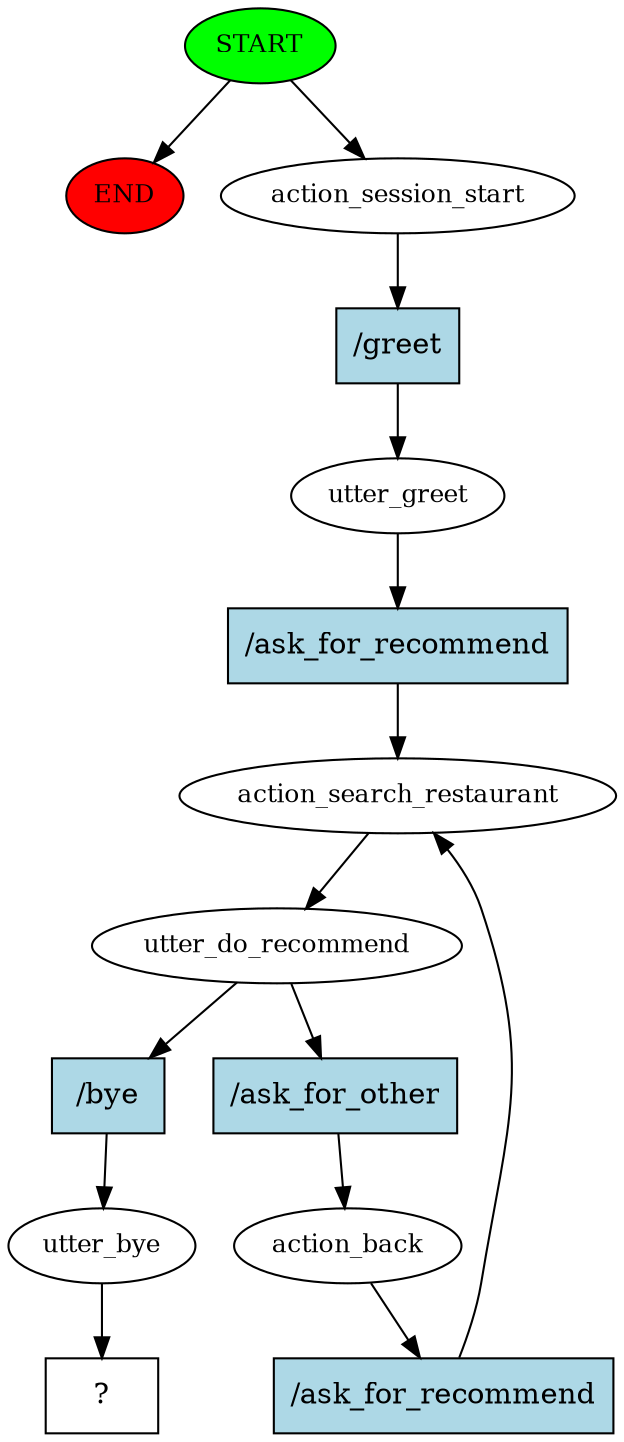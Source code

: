 digraph  {
0 [class="start active", fillcolor=green, fontsize=12, label=START, style=filled];
"-1" [class=end, fillcolor=red, fontsize=12, label=END, style=filled];
1 [class=active, fontsize=12, label=action_session_start];
2 [class=active, fontsize=12, label=utter_greet];
3 [class=active, fontsize=12, label=action_search_restaurant];
4 [class=active, fontsize=12, label=utter_do_recommend];
5 [class=active, fontsize=12, label=action_back];
8 [class=active, fontsize=12, label=utter_bye];
9 [class="intent dashed active", label="  ?  ", shape=rect];
10 [class="intent active", fillcolor=lightblue, label="/greet", shape=rect, style=filled];
11 [class="intent active", fillcolor=lightblue, label="/ask_for_recommend", shape=rect, style=filled];
12 [class="intent active", fillcolor=lightblue, label="/ask_for_other", shape=rect, style=filled];
13 [class="intent active", fillcolor=lightblue, label="/bye", shape=rect, style=filled];
14 [class="intent active", fillcolor=lightblue, label="/ask_for_recommend", shape=rect, style=filled];
0 -> "-1"  [class="", key=NONE, label=""];
0 -> 1  [class=active, key=NONE, label=""];
1 -> 10  [class=active, key=0];
2 -> 11  [class=active, key=0];
3 -> 4  [class=active, key=NONE, label=""];
4 -> 12  [class=active, key=0];
4 -> 13  [class=active, key=0];
5 -> 14  [class=active, key=0];
8 -> 9  [class=active, key=NONE, label=""];
10 -> 2  [class=active, key=0];
11 -> 3  [class=active, key=0];
12 -> 5  [class=active, key=0];
13 -> 8  [class=active, key=0];
14 -> 3  [class=active, key=0];
}
